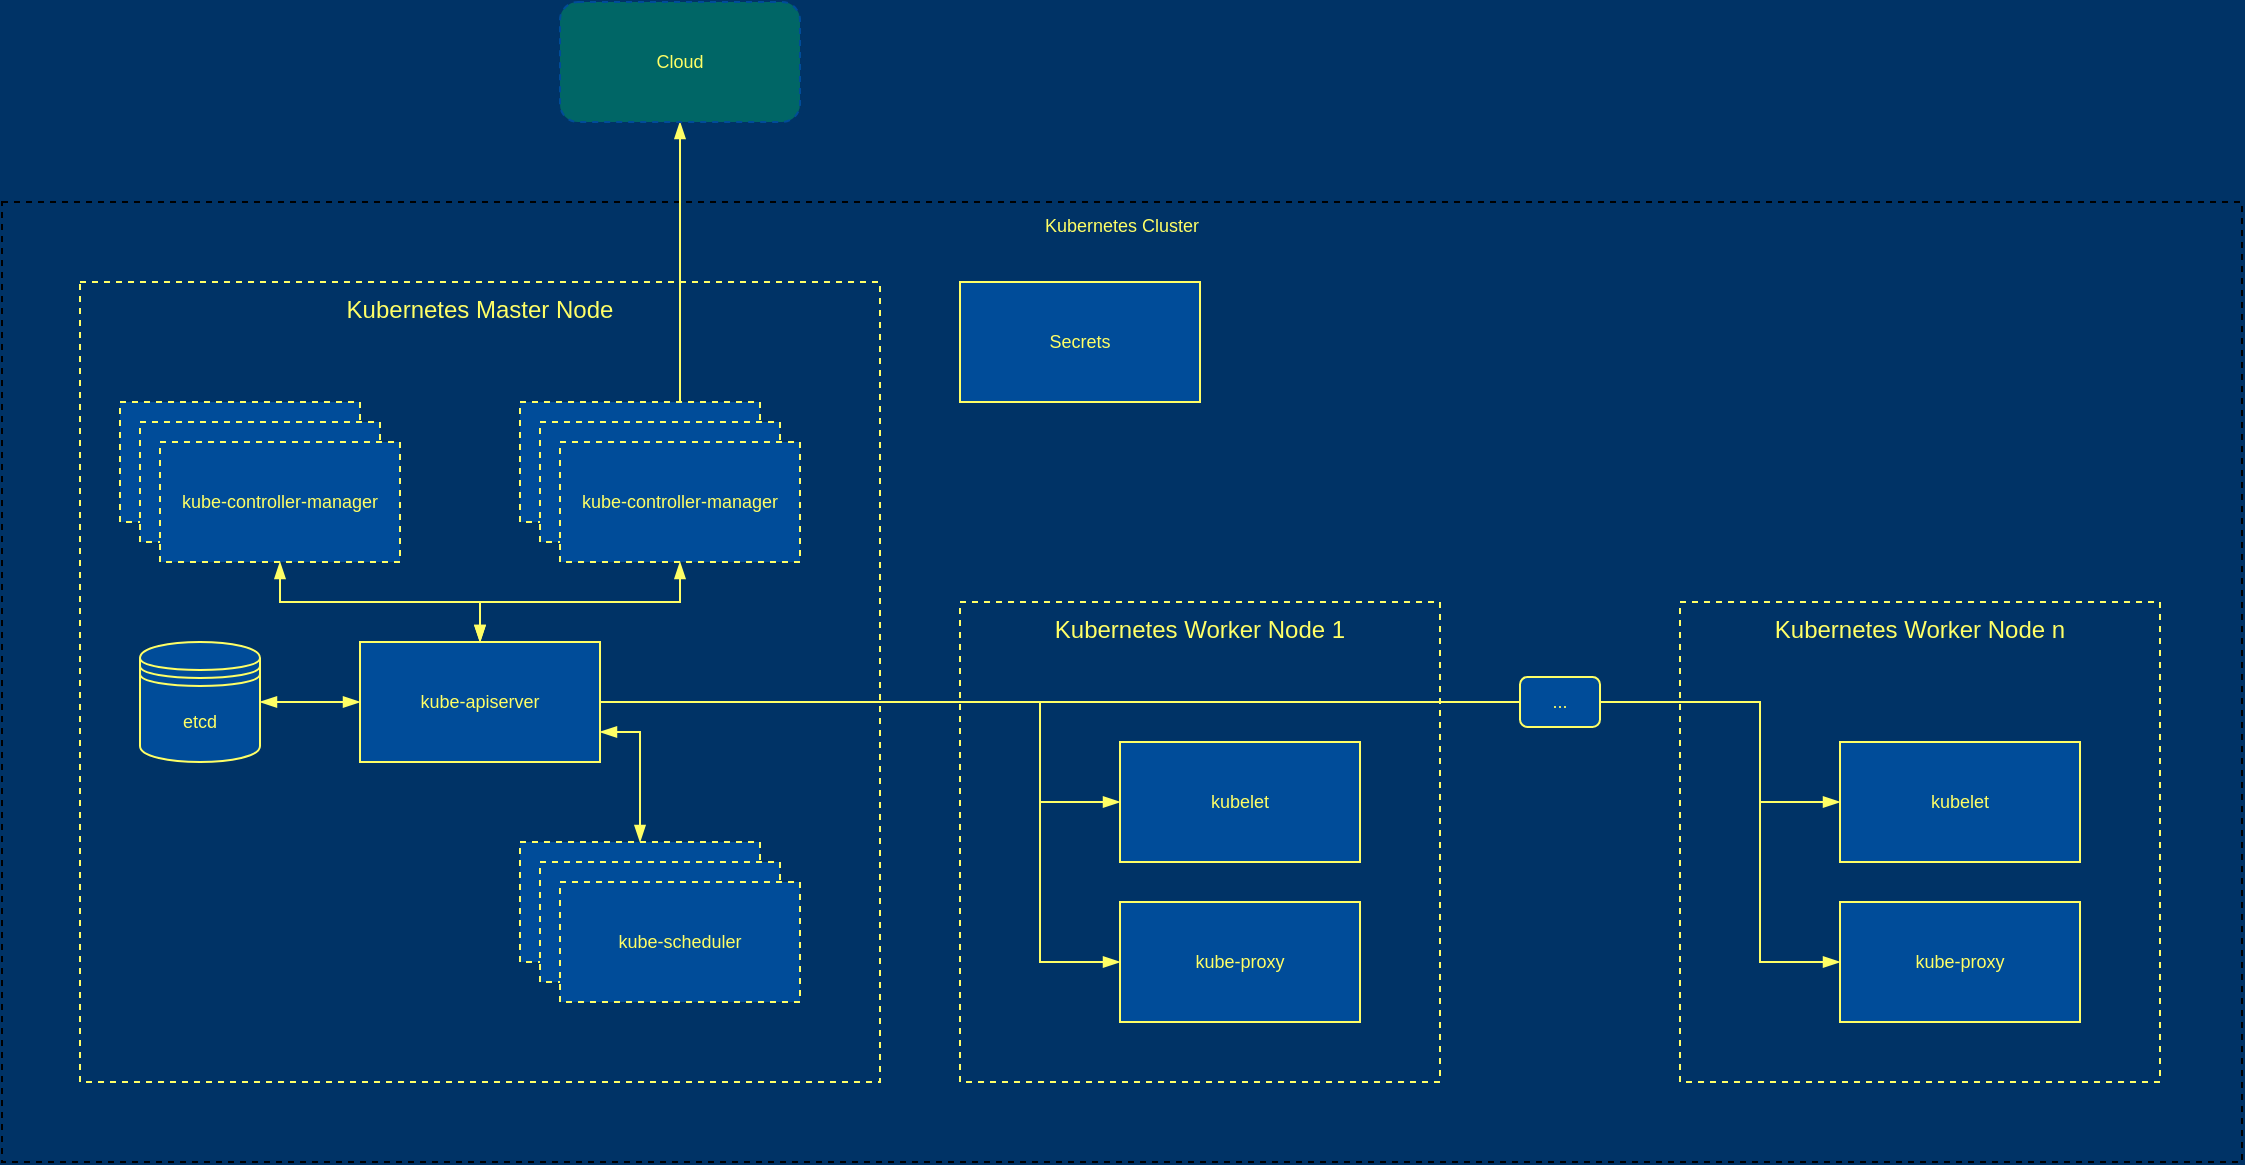 <mxfile version="20.5.1" type="github">
  <diagram id="xzCoyiNCGajoSQ4GJbQJ" name="Страница 1">
    <mxGraphModel dx="1818" dy="1175" grid="1" gridSize="10" guides="1" tooltips="1" connect="1" arrows="1" fold="1" page="0" pageScale="1" pageWidth="1169" pageHeight="827" background="#003366" math="0" shadow="0">
      <root>
        <mxCell id="0" />
        <mxCell id="1" parent="0" />
        <mxCell id="N5uYOlMwzdbbFmkBd_oy-40" value="Kubernetes Worker Node 1" style="rounded=0;whiteSpace=wrap;html=1;gradientColor=none;fillColor=none;dashed=1;strokeColor=#FFFF66;fontColor=#FFFF66;verticalAlign=top;" vertex="1" parent="1">
          <mxGeometry x="520" y="360" width="240" height="240" as="geometry" />
        </mxCell>
        <mxCell id="N5uYOlMwzdbbFmkBd_oy-52" value="Kubernetes Cluster" style="rounded=0;whiteSpace=wrap;html=1;strokeColor=default;fontSize=9;fontColor=#FFFF66;fillColor=none;gradientColor=none;dashed=1;verticalAlign=top;" vertex="1" parent="1">
          <mxGeometry x="41" y="160" width="1120" height="480" as="geometry" />
        </mxCell>
        <mxCell id="N5uYOlMwzdbbFmkBd_oy-1" value="Kubernetes Master Node" style="rounded=0;whiteSpace=wrap;html=1;gradientColor=none;fillColor=none;dashed=1;strokeColor=#FFFF66;fontColor=#FFFF66;verticalAlign=top;" vertex="1" parent="1">
          <mxGeometry x="80" y="200" width="400" height="400" as="geometry" />
        </mxCell>
        <mxCell id="N5uYOlMwzdbbFmkBd_oy-19" value="" style="group" vertex="1" connectable="0" parent="1">
          <mxGeometry x="100" y="260" width="140" height="80" as="geometry" />
        </mxCell>
        <mxCell id="N5uYOlMwzdbbFmkBd_oy-16" value="" style="rounded=0;whiteSpace=wrap;html=1;dashed=1;strokeColor=#FFFF66;fontColor=#FFFF66;fillColor=#004C99;gradientColor=none;" vertex="1" parent="N5uYOlMwzdbbFmkBd_oy-19">
          <mxGeometry width="120" height="60" as="geometry" />
        </mxCell>
        <mxCell id="N5uYOlMwzdbbFmkBd_oy-17" value="" style="rounded=0;whiteSpace=wrap;html=1;dashed=1;strokeColor=#FFFF66;fontColor=#FFFF66;fillColor=#004C99;gradientColor=none;" vertex="1" parent="N5uYOlMwzdbbFmkBd_oy-19">
          <mxGeometry x="10" y="10" width="120" height="60" as="geometry" />
        </mxCell>
        <mxCell id="N5uYOlMwzdbbFmkBd_oy-18" value="kube-controller-manager" style="rounded=0;whiteSpace=wrap;html=1;dashed=1;strokeColor=#FFFF66;fontColor=#FFFF66;fillColor=#004C99;gradientColor=none;fontSize=9;" vertex="1" parent="N5uYOlMwzdbbFmkBd_oy-19">
          <mxGeometry x="20" y="20" width="120" height="60" as="geometry" />
        </mxCell>
        <mxCell id="N5uYOlMwzdbbFmkBd_oy-20" value="" style="group" vertex="1" connectable="0" parent="1">
          <mxGeometry x="300" y="260" width="140" height="80" as="geometry" />
        </mxCell>
        <mxCell id="N5uYOlMwzdbbFmkBd_oy-21" value="" style="rounded=0;whiteSpace=wrap;html=1;dashed=1;strokeColor=#FFFF66;fontColor=#FFFF66;fillColor=#004C99;gradientColor=none;" vertex="1" parent="N5uYOlMwzdbbFmkBd_oy-20">
          <mxGeometry width="120" height="60" as="geometry" />
        </mxCell>
        <mxCell id="N5uYOlMwzdbbFmkBd_oy-22" value="" style="rounded=0;whiteSpace=wrap;html=1;dashed=1;strokeColor=#FFFF66;fontColor=#FFFF66;fillColor=#004C99;gradientColor=none;" vertex="1" parent="N5uYOlMwzdbbFmkBd_oy-20">
          <mxGeometry x="10" y="10" width="120" height="60" as="geometry" />
        </mxCell>
        <mxCell id="N5uYOlMwzdbbFmkBd_oy-23" value="kube-controller-manager" style="rounded=0;whiteSpace=wrap;html=1;dashed=1;strokeColor=#FFFF66;fontColor=#FFFF66;fillColor=#004C99;gradientColor=none;fontSize=9;" vertex="1" parent="N5uYOlMwzdbbFmkBd_oy-20">
          <mxGeometry x="20" y="20" width="120" height="60" as="geometry" />
        </mxCell>
        <mxCell id="N5uYOlMwzdbbFmkBd_oy-32" style="edgeStyle=orthogonalEdgeStyle;rounded=0;orthogonalLoop=1;jettySize=auto;html=1;entryX=0.5;entryY=1;entryDx=0;entryDy=0;strokeColor=#FFFF66;fontSize=9;fontColor=#FFFF66;endArrow=blockThin;endFill=1;startArrow=blockThin;startFill=1;" edge="1" parent="1" source="N5uYOlMwzdbbFmkBd_oy-24" target="N5uYOlMwzdbbFmkBd_oy-23">
          <mxGeometry relative="1" as="geometry" />
        </mxCell>
        <mxCell id="N5uYOlMwzdbbFmkBd_oy-33" style="edgeStyle=orthogonalEdgeStyle;rounded=0;orthogonalLoop=1;jettySize=auto;html=1;entryX=0.5;entryY=1;entryDx=0;entryDy=0;strokeColor=#FFFF66;fontSize=9;fontColor=#FFFF66;startArrow=blockThin;startFill=1;endArrow=blockThin;endFill=1;" edge="1" parent="1" source="N5uYOlMwzdbbFmkBd_oy-24" target="N5uYOlMwzdbbFmkBd_oy-18">
          <mxGeometry relative="1" as="geometry" />
        </mxCell>
        <mxCell id="N5uYOlMwzdbbFmkBd_oy-34" style="edgeStyle=orthogonalEdgeStyle;rounded=0;orthogonalLoop=1;jettySize=auto;html=1;entryX=0.5;entryY=0;entryDx=0;entryDy=0;strokeColor=#FFFF66;fontSize=9;fontColor=#FFFF66;startArrow=blockThin;startFill=1;endArrow=blockThin;endFill=1;exitX=1;exitY=0.75;exitDx=0;exitDy=0;" edge="1" parent="1" source="N5uYOlMwzdbbFmkBd_oy-24" target="N5uYOlMwzdbbFmkBd_oy-26">
          <mxGeometry relative="1" as="geometry">
            <Array as="points">
              <mxPoint x="360" y="425" />
            </Array>
          </mxGeometry>
        </mxCell>
        <mxCell id="N5uYOlMwzdbbFmkBd_oy-35" style="edgeStyle=orthogonalEdgeStyle;rounded=0;orthogonalLoop=1;jettySize=auto;html=1;entryX=1;entryY=0.5;entryDx=0;entryDy=0;strokeColor=#FFFF66;fontSize=9;fontColor=#FFFF66;startArrow=blockThin;startFill=1;endArrow=blockThin;endFill=1;exitX=0;exitY=0.5;exitDx=0;exitDy=0;" edge="1" parent="1" source="N5uYOlMwzdbbFmkBd_oy-24" target="N5uYOlMwzdbbFmkBd_oy-31">
          <mxGeometry relative="1" as="geometry">
            <Array as="points">
              <mxPoint x="170" y="410" />
            </Array>
          </mxGeometry>
        </mxCell>
        <mxCell id="N5uYOlMwzdbbFmkBd_oy-43" style="edgeStyle=orthogonalEdgeStyle;rounded=0;orthogonalLoop=1;jettySize=auto;html=1;entryX=0;entryY=0.5;entryDx=0;entryDy=0;strokeColor=#FFFF66;fontSize=9;fontColor=#FFFF66;startArrow=none;startFill=0;endArrow=blockThin;endFill=1;" edge="1" parent="1" source="N5uYOlMwzdbbFmkBd_oy-24" target="N5uYOlMwzdbbFmkBd_oy-41">
          <mxGeometry relative="1" as="geometry">
            <Array as="points">
              <mxPoint x="560" y="410" />
              <mxPoint x="560" y="460" />
            </Array>
          </mxGeometry>
        </mxCell>
        <mxCell id="N5uYOlMwzdbbFmkBd_oy-44" style="edgeStyle=orthogonalEdgeStyle;rounded=0;orthogonalLoop=1;jettySize=auto;html=1;entryX=0;entryY=0.5;entryDx=0;entryDy=0;strokeColor=#FFFF66;fontSize=9;fontColor=#FFFF66;startArrow=none;startFill=0;endArrow=blockThin;endFill=1;" edge="1" parent="1" source="N5uYOlMwzdbbFmkBd_oy-24" target="N5uYOlMwzdbbFmkBd_oy-42">
          <mxGeometry relative="1" as="geometry">
            <Array as="points">
              <mxPoint x="560" y="410" />
              <mxPoint x="560" y="540" />
            </Array>
          </mxGeometry>
        </mxCell>
        <mxCell id="N5uYOlMwzdbbFmkBd_oy-49" style="edgeStyle=orthogonalEdgeStyle;rounded=0;orthogonalLoop=1;jettySize=auto;html=1;entryX=0;entryY=0.5;entryDx=0;entryDy=0;strokeColor=#FFFF66;fontSize=9;fontColor=#FFFF66;startArrow=none;startFill=0;endArrow=none;endFill=0;" edge="1" parent="1" source="N5uYOlMwzdbbFmkBd_oy-24" target="N5uYOlMwzdbbFmkBd_oy-48">
          <mxGeometry relative="1" as="geometry" />
        </mxCell>
        <mxCell id="N5uYOlMwzdbbFmkBd_oy-24" value="kube-apiserver" style="rounded=0;whiteSpace=wrap;html=1;strokeColor=#FFFF66;fontSize=9;fontColor=#FFFF66;fillColor=#004C99;gradientColor=none;" vertex="1" parent="1">
          <mxGeometry x="220" y="380" width="120" height="60" as="geometry" />
        </mxCell>
        <mxCell id="N5uYOlMwzdbbFmkBd_oy-25" value="" style="group" vertex="1" connectable="0" parent="1">
          <mxGeometry x="300" y="480" width="140" height="80" as="geometry" />
        </mxCell>
        <mxCell id="N5uYOlMwzdbbFmkBd_oy-26" value="" style="rounded=0;whiteSpace=wrap;html=1;dashed=1;strokeColor=#FFFF66;fontColor=#FFFF66;fillColor=#004C99;gradientColor=none;" vertex="1" parent="N5uYOlMwzdbbFmkBd_oy-25">
          <mxGeometry width="120" height="60" as="geometry" />
        </mxCell>
        <mxCell id="N5uYOlMwzdbbFmkBd_oy-27" value="" style="rounded=0;whiteSpace=wrap;html=1;dashed=1;strokeColor=#FFFF66;fontColor=#FFFF66;fillColor=#004C99;gradientColor=none;" vertex="1" parent="N5uYOlMwzdbbFmkBd_oy-25">
          <mxGeometry x="10" y="10" width="120" height="60" as="geometry" />
        </mxCell>
        <mxCell id="N5uYOlMwzdbbFmkBd_oy-28" value="kube-scheduler" style="rounded=0;whiteSpace=wrap;html=1;dashed=1;strokeColor=#FFFF66;fontColor=#FFFF66;fillColor=#004C99;gradientColor=none;fontSize=9;" vertex="1" parent="N5uYOlMwzdbbFmkBd_oy-25">
          <mxGeometry x="20" y="20" width="120" height="60" as="geometry" />
        </mxCell>
        <mxCell id="N5uYOlMwzdbbFmkBd_oy-31" value="etcd" style="shape=datastore;whiteSpace=wrap;html=1;strokeColor=#FFFF66;fontSize=9;fontColor=#FFFF66;fillColor=#004C99;gradientColor=none;" vertex="1" parent="1">
          <mxGeometry x="110" y="380" width="60" height="60" as="geometry" />
        </mxCell>
        <mxCell id="N5uYOlMwzdbbFmkBd_oy-41" value="kubelet" style="rounded=0;whiteSpace=wrap;html=1;strokeColor=#FFFF66;fontSize=9;fontColor=#FFFF66;fillColor=#004C99;gradientColor=none;" vertex="1" parent="1">
          <mxGeometry x="600" y="430" width="120" height="60" as="geometry" />
        </mxCell>
        <mxCell id="N5uYOlMwzdbbFmkBd_oy-42" value="kube-proxy" style="rounded=0;whiteSpace=wrap;html=1;strokeColor=#FFFF66;fontSize=9;fontColor=#FFFF66;fillColor=#004C99;gradientColor=none;" vertex="1" parent="1">
          <mxGeometry x="600" y="510" width="120" height="60" as="geometry" />
        </mxCell>
        <mxCell id="N5uYOlMwzdbbFmkBd_oy-45" value="Kubernetes Worker Node n" style="rounded=0;whiteSpace=wrap;html=1;gradientColor=none;fillColor=none;dashed=1;strokeColor=#FFFF66;fontColor=#FFFF66;verticalAlign=top;" vertex="1" parent="1">
          <mxGeometry x="880" y="360" width="240" height="240" as="geometry" />
        </mxCell>
        <mxCell id="N5uYOlMwzdbbFmkBd_oy-46" value="kubelet" style="rounded=0;whiteSpace=wrap;html=1;strokeColor=#FFFF66;fontSize=9;fontColor=#FFFF66;fillColor=#004C99;gradientColor=none;" vertex="1" parent="1">
          <mxGeometry x="960" y="430" width="120" height="60" as="geometry" />
        </mxCell>
        <mxCell id="N5uYOlMwzdbbFmkBd_oy-47" value="kube-proxy" style="rounded=0;whiteSpace=wrap;html=1;strokeColor=#FFFF66;fontSize=9;fontColor=#FFFF66;fillColor=#004C99;gradientColor=none;" vertex="1" parent="1">
          <mxGeometry x="960" y="510" width="120" height="60" as="geometry" />
        </mxCell>
        <mxCell id="N5uYOlMwzdbbFmkBd_oy-50" style="edgeStyle=orthogonalEdgeStyle;rounded=0;orthogonalLoop=1;jettySize=auto;html=1;entryX=0;entryY=0.5;entryDx=0;entryDy=0;strokeColor=#FFFF66;fontSize=9;fontColor=#FFFF66;startArrow=none;startFill=0;endArrow=blockThin;endFill=1;" edge="1" parent="1" source="N5uYOlMwzdbbFmkBd_oy-48" target="N5uYOlMwzdbbFmkBd_oy-46">
          <mxGeometry relative="1" as="geometry">
            <Array as="points">
              <mxPoint x="920" y="410" />
              <mxPoint x="920" y="460" />
            </Array>
          </mxGeometry>
        </mxCell>
        <mxCell id="N5uYOlMwzdbbFmkBd_oy-51" style="edgeStyle=orthogonalEdgeStyle;rounded=0;orthogonalLoop=1;jettySize=auto;html=1;entryX=0;entryY=0.5;entryDx=0;entryDy=0;strokeColor=#FFFF66;fontSize=9;fontColor=#FFFF66;startArrow=none;startFill=0;endArrow=blockThin;endFill=1;" edge="1" parent="1" source="N5uYOlMwzdbbFmkBd_oy-48" target="N5uYOlMwzdbbFmkBd_oy-47">
          <mxGeometry relative="1" as="geometry">
            <Array as="points">
              <mxPoint x="920" y="410" />
              <mxPoint x="920" y="540" />
            </Array>
          </mxGeometry>
        </mxCell>
        <mxCell id="N5uYOlMwzdbbFmkBd_oy-48" value="..." style="rounded=1;whiteSpace=wrap;html=1;strokeColor=#FFFF66;fontSize=9;fontColor=#FFFF66;fillColor=#004C99;gradientColor=none;" vertex="1" parent="1">
          <mxGeometry x="800" y="397.5" width="40" height="25" as="geometry" />
        </mxCell>
        <mxCell id="N5uYOlMwzdbbFmkBd_oy-56" style="edgeStyle=orthogonalEdgeStyle;rounded=0;orthogonalLoop=1;jettySize=auto;html=1;strokeColor=#FFFF66;fontSize=9;fontColor=#FFFF66;startArrow=none;startFill=0;endArrow=blockThin;endFill=1;entryX=0.5;entryY=1;entryDx=0;entryDy=0;" edge="1" parent="1" source="N5uYOlMwzdbbFmkBd_oy-21" target="N5uYOlMwzdbbFmkBd_oy-57">
          <mxGeometry relative="1" as="geometry">
            <mxPoint x="420" y="150" as="targetPoint" />
            <Array as="points">
              <mxPoint x="380" y="130" />
              <mxPoint x="380" y="130" />
            </Array>
          </mxGeometry>
        </mxCell>
        <mxCell id="N5uYOlMwzdbbFmkBd_oy-57" value="Cloud" style="rounded=1;whiteSpace=wrap;html=1;dashed=1;strokeColor=#004C99;fontSize=9;fontColor=#FFFF66;fillColor=#006666;gradientColor=none;" vertex="1" parent="1">
          <mxGeometry x="320" y="60" width="120" height="60" as="geometry" />
        </mxCell>
        <mxCell id="N5uYOlMwzdbbFmkBd_oy-58" value="Secrets" style="rounded=0;whiteSpace=wrap;html=1;strokeColor=#FFFF66;fontSize=9;fontColor=#FFFF66;fillColor=#004C99;gradientColor=none;" vertex="1" parent="1">
          <mxGeometry x="520" y="200" width="120" height="60" as="geometry" />
        </mxCell>
      </root>
    </mxGraphModel>
  </diagram>
</mxfile>
